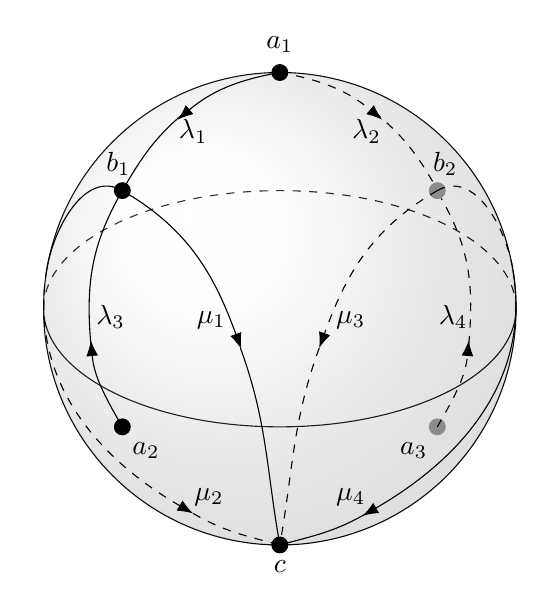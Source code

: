 \begin{tikzpicture}
	%Sphere
	\draw (-3,0) arc (180:360:3cm and 1.5cm);
	\draw[dashed] (-3,0) arc (180:0:3cm and 1.5cm);
	\draw (0,0) circle (3cm);
	\shade[ball color=gray!10!white,opacity=0.20] (0,0) circle (3cm);

	%Point a_1
	\draw [fill] (0,3) circle [radius=0.1cm]
	node [label={[above]$a_1$}] {};
	%Point a_2
	\draw [fill] (-2,-1.5) circle [radius=1mm]
	node [label={[below,xshift=3mm,yshift=-2mm]$a_2$}] {};
	%Point a_3
	\draw [fill=gray!90!white,draw=gray!90!white] (2,-1.5) circle [radius=1mm]
	node [label={[below,xshift=-3mm,yshift=-2mm]$a_3$}] {};
	%Point b_1
	\draw [fill] (-2,1.5) circle [radius=0.1cm]
	node [label={[above,xshift=-0.5mm,yshift=-0.6mm]$b_1$}] {};
	%Point b_2
	\draw [fill=gray!90!white,draw=gray!90!white] (2,1.5) circle [radius=0.1cm]
	node [label={[above,yshift=-0.6mm,xshift=1mm]$b_2$}] {};
	%Point c
	\draw [fill] (0,-3) circle [radius=0.1cm]
	node [label={[below,yshift=-0.2cm]$c$}] {};

	%Trajectory from a_1 to b_1
	\draw[-{Latex[length=2mm]}] (0,3) to [out=190,in=40] (-1.3,2.4);
	\draw[] (-1.2,2.5) to [out=220,in=60] (-2,1.5);
	\draw (-1.1,2.4) node [label={[below]$\lambda_1$}] {};

	%Trajectory from a_1 to b_2
	\draw[-{Latex[length=2mm]},dashed] (0,3) to [out=350,in=140] (1.3,2.4);
	\draw[dashed] (1.2,2.5) to [out=320,in=120] (1.95,1.6);
	\draw (1.1,2.4) node [label={[below]$\lambda_2$}] {};

	%Trajectory from a_2 to b_1
	\draw[-{Latex[length=2mm]}] (-2,-1.5) to [out=120,in=275] (-2.4,-0.4);
	\draw[] (-2.4,-0.45) to [out=95,in=240] (-2,1.5);
	\draw (-2.4,-0.5) node [label={[above,xshift=2.5mm]$\lambda_3$}] {};

	%Trajectory from a_3 to b_2
	\draw[-{Latex[length=2mm]},dashed] (2,-1.5) to [out=60,in=265] (2.4,-0.4);
	\draw[dashed] (2.4,-0.45) to [out=85,in=300] (2.05,1.4);
	\draw (2.4,-0.5) node [label={[above,xshift=-2mm]$\lambda_4$}] {};

	%Trajectory from b_1 to c
	\draw[-{Latex[length=2mm]}] (-2,1.5) to [out=330,in=110] (-0.49,-0.51);
	\draw[] (-0.5,-0.5) to [out=290,in=100] (0,-3);
	\draw (-0.5,-0.5) node [label={[above,xshift=-3.7mm]$\mu_1$}] {};

	%Trajectory from b_2 to c
	\draw[-{Latex[length=2mm]},dashed] (2,1.5) to [out=210,in=70] (0.5,-0.5);
	\draw[dashed] (0.5,-0.5) to [out=250,in=80] (0,-3);
	\draw (0.5,-0.5) node [label={[above,xshift=4mm]$\mu_3$}] {};

	%Trajectory from b_1 to c (behind)
	\draw[] (-2,1.5) to [out=150,in=80.41] (-2.96,0.5);
	\draw[-{Latex[length=2mm]},dashed] (-2.96,0.5) to [out=260.41,in=150] (-1.1,-2.6);
	\draw[dashed] (-1.1,-2.6) to [out=330,in=165] (0,-3);
	\draw (-1.1,-2.6) node [label={[above,xshift=2mm,yshift=-1.5mm]$\mu_2$}] {};

	%Trajectory from b_2 to c (in front)
	\draw[dashed] (2,1.5) to [out=30,in=99.59] (2.96,0.5);
	\draw[-{Latex[length=2mm]}] (2.96,0.5) to [out=279.59,in=30] (1.05,-2.63);
	\draw[] (1.1,-2.6) to [out=210,in=15] (0,-3);
	\draw (1.1,-2.6) node [label={[above,xshift=-2mm,yshift=-1.5mm]$\mu_4$}] {};
\end{tikzpicture}